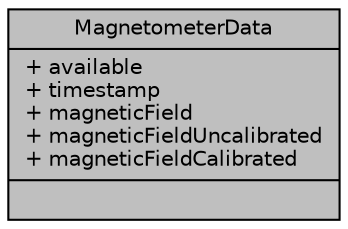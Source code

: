 digraph "MagnetometerData"
{
 // LATEX_PDF_SIZE
  edge [fontname="Helvetica",fontsize="10",labelfontname="Helvetica",labelfontsize="10"];
  node [fontname="Helvetica",fontsize="10",shape=record];
  Node1 [label="{MagnetometerData\n|+ available\l+ timestamp\l+ magneticField\l+ magneticFieldUncalibrated\l+ magneticFieldCalibrated\l|}",height=0.2,width=0.4,color="black", fillcolor="grey75", style="filled", fontcolor="black",tooltip=" "];
}
